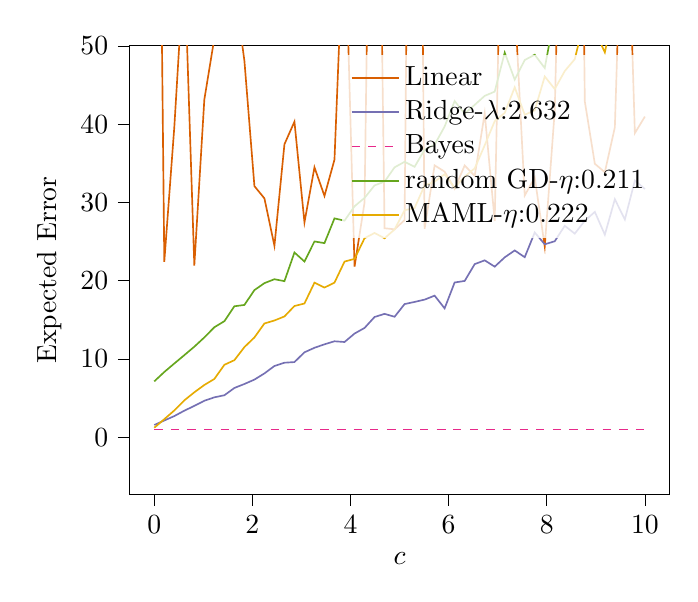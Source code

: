 % This file was created with tikzplotlib v0.10.1.
\begin{tikzpicture}

\definecolor{chocolate217952}{RGB}{217,95,2}
\definecolor{darkcyan27158119}{RGB}{27,158,119}
\definecolor{darkgoldenrod16611829}{RGB}{166,118,29}
\definecolor{darkgray176}{RGB}{176,176,176}
\definecolor{deeppink23141138}{RGB}{231,41,138}
\definecolor{lightslategray117112179}{RGB}{117,112,179}
\definecolor{olivedrab10216630}{RGB}{102,166,30}
\definecolor{orange2301712}{RGB}{230,171,2}

\begin{axis}[
legend cell align={left},
legend style={fill opacity=0.8, draw opacity=1, text opacity=1, draw=none},
tick align=outside,
tick pos=left,
x grid style={darkgray176},
xlabel={\(\displaystyle c\)},
xmin=-0.5, xmax=10.5,
xtick style={color=black},
y grid style={darkgray176},
ylabel={Expected Error},
ymin=-7.254, ymax=50.0,
ytick style={color=black}
]
\addplot [semithick, chocolate217952]
table {%
0 142.449
0.204 22.423
0.408 39.607
0.612 60.809
0.816 21.946
1.02 43.129
1.224 50.954
1.429 166.069
1.633 57.635
1.837 48.075
2.041 32.081
2.245 30.515
2.449 24.459
2.653 37.427
2.857 40.31
3.061 27.44
3.265 34.481
3.469 30.829
3.673 35.462
3.878 67.561
4.082 21.796
4.286 29.993
4.49 121.173
4.694 26.702
4.898 26.565
5.102 27.739
5.306 164.198
5.51 26.629
5.714 34.731
5.918 33.929
6.122 31.743
6.327 34.72
6.531 33.383
6.735 41.38
6.939 27.633
7.143 90.122
7.347 55.68
7.551 30.885
7.755 33.185
7.959 24.374
8.163 41.756
8.367 94.027
8.571 150.038
8.776 42.878
8.98 34.934
9.184 33.855
9.388 39.599
9.592 80.567
9.796 38.853
10 40.957
};
\addlegendentry{Linear}
\addplot [semithick, lightslategray117112179]
table {%
0 1.575
0.204 2.15
0.408 2.713
0.612 3.401
0.816 4.014
1.02 4.668
1.224 5.107
1.429 5.374
1.633 6.303
1.837 6.811
2.041 7.371
2.245 8.162
2.449 9.111
2.653 9.528
2.857 9.609
3.061 10.857
3.265 11.433
3.469 11.878
3.673 12.265
3.878 12.172
4.082 13.252
4.286 13.968
4.49 15.367
4.694 15.767
4.898 15.396
5.102 17.016
5.306 17.291
5.51 17.587
5.714 18.093
5.918 16.468
6.122 19.773
6.327 19.972
6.531 22.119
6.735 22.603
6.939 21.796
7.143 22.985
7.347 23.866
7.551 23.0
7.755 26.162
7.959 24.652
8.163 25.04
8.367 27.015
8.571 26.012
8.776 27.655
8.98 28.792
9.184 25.877
9.388 30.407
9.592 27.809
9.796 32.794
10 31.716
};
\addlegendentry{Ridge-$\lambda$:2.632}
\addplot [semithick, deeppink23141138, dashed]
table {%
0 1.0
0.204 1.0
0.408 1.0
0.612 1.0
0.816 1.0
1.02 1.0
1.224 1.0
1.429 1.0
1.633 1.0
1.837 1.0
2.041 1.0
2.245 1.0
2.449 1.0
2.653 1.0
2.857 1.0
3.061 1.0
3.265 1.0
3.469 1.0
3.673 1.0
3.878 1.0
4.082 1.0
4.286 1.0
4.49 1.0
4.694 1.0
4.898 1.0
5.102 1.0
5.306 1.0
5.51 1.0
5.714 1.0
5.918 1.0
6.122 1.0
6.327 1.0
6.531 1.0
6.735 1.0
6.939 1.0
7.143 1.0
7.347 1.0
7.551 1.0
7.755 1.0
7.959 1.0
8.163 1.0
8.367 1.0
8.571 1.0
8.776 1.0
8.98 1.0
9.184 1.0
9.388 1.0
9.592 1.0
9.796 1.0
10 1.0
};
\addlegendentry{Bayes}
\addplot [semithick, olivedrab10216630]
table {%
0 7.147
0.204 8.345
0.408 9.426
0.612 10.492
0.816 11.573
1.02 12.755
1.224 14.055
1.429 14.834
1.633 16.736
1.837 16.907
2.041 18.801
2.245 19.689
2.449 20.193
2.653 19.941
2.857 23.602
3.061 22.452
3.265 25.015
3.469 24.802
3.673 27.959
3.878 27.67
4.082 29.509
4.286 30.575
4.49 32.172
4.694 32.658
4.898 34.481
5.102 35.185
5.306 34.544
5.51 36.733
5.714 37.374
5.918 39.689
6.122 42.946
6.327 41.336
6.531 42.456
6.735 43.606
6.939 44.15
7.143 49.132
7.347 45.68
7.551 48.186
7.755 48.86
7.959 47.163
8.163 54.022
8.367 52.439
8.571 55.11
8.776 55.489
8.98 57.193
9.184 57.132
9.388 57.574
9.592 63.508
9.796 62.396
10 57.5
};
\addlegendentry{random GD-$\eta$:0.211}
\addplot [semithick, orange2301712]
table {%
0 1.225
0.204 2.318
0.408 3.43
0.612 4.72
0.816 5.749
1.02 6.684
1.224 7.451
1.429 9.261
1.633 9.855
1.837 11.522
2.041 12.756
2.245 14.539
2.449 14.921
2.653 15.435
2.857 16.771
3.061 17.09
3.265 19.754
3.469 19.126
3.673 19.754
3.878 22.445
4.082 22.789
4.286 25.429
4.49 26.096
4.694 25.423
4.898 26.545
5.102 29.001
5.306 29.283
5.51 32.167
5.714 32.651
5.918 33.594
6.122 31.895
6.327 33.302
6.531 34.344
6.735 37.296
6.939 40.374
7.143 41.431
7.347 44.704
7.551 41.192
7.755 41.761
7.959 46.085
8.163 44.479
8.367 46.777
8.571 48.292
8.776 53.574
8.98 51.947
9.184 49.16
9.388 55.125
9.592 55.715
9.796 54.628
10 60.871
};
\addlegendentry{MAML-$\eta$:0.222}

\end{axis}

\end{tikzpicture}
